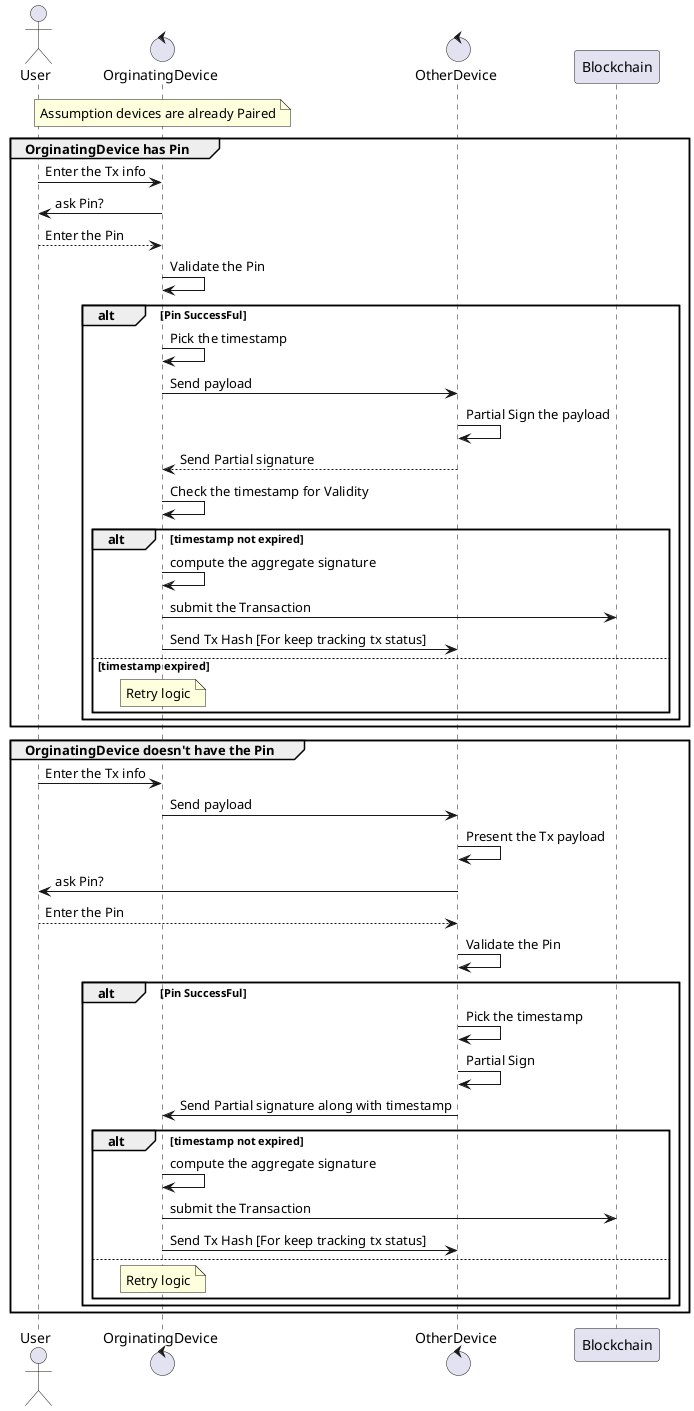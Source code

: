 @startuml

actor User
control OrginatingDevice
control OtherDevice

note over OrginatingDevice: Assumption devices are already Paired

group  OrginatingDevice has Pin
    User  -> OrginatingDevice : Enter the Tx info
    OrginatingDevice -> User : ask Pin?
    User --> OrginatingDevice : Enter the Pin
    OrginatingDevice ->  OrginatingDevice : Validate the Pin
    alt Pin SuccessFul
        OrginatingDevice ->  OrginatingDevice: Pick the timestamp
        OrginatingDevice -> OtherDevice : Send payload
        OtherDevice -> OtherDevice : Partial Sign the payload  
        OtherDevice --> OrginatingDevice:  Send Partial signature 
        OrginatingDevice -> OrginatingDevice: Check the timestamp for Validity
        alt timestamp not expired
            OrginatingDevice -> OrginatingDevice : compute the aggregate signature
            OrginatingDevice -> Blockchain : submit the Transaction
            OrginatingDevice -> OtherDevice: Send Tx Hash [For keep tracking tx status]
        else timestamp expired
            note over OrginatingDevice: Retry logic 
        end
    end 
end

group  OrginatingDevice doesn't have the Pin
    User  -> OrginatingDevice : Enter the Tx info
    OrginatingDevice -> OtherDevice : Send payload
    OtherDevice -> OtherDevice: Present the Tx payload
    OtherDevice -> User : ask Pin?
    User --> OtherDevice : Enter the Pin
    OtherDevice -> OtherDevice: Validate the Pin

    alt Pin SuccessFul
        OtherDevice -> OtherDevice : Pick the timestamp
        OtherDevice -> OtherDevice : Partial Sign 
        OtherDevice -> OrginatingDevice: Send Partial signature along with timestamp
        alt timestamp not expired
            OrginatingDevice -> OrginatingDevice : compute the aggregate signature
            OrginatingDevice -> Blockchain : submit the Transaction
            OrginatingDevice -> OtherDevice: Send Tx Hash [For keep tracking tx status]
        else
            note over OrginatingDevice: Retry logic 
        end
    end

end

@enduml